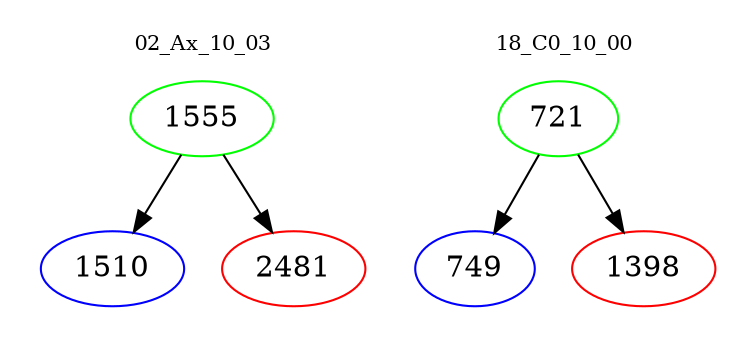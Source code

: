 digraph{
subgraph cluster_0 {
color = white
label = "02_Ax_10_03";
fontsize=10;
T0_1555 [label="1555", color="green"]
T0_1555 -> T0_1510 [color="black"]
T0_1510 [label="1510", color="blue"]
T0_1555 -> T0_2481 [color="black"]
T0_2481 [label="2481", color="red"]
}
subgraph cluster_1 {
color = white
label = "18_C0_10_00";
fontsize=10;
T1_721 [label="721", color="green"]
T1_721 -> T1_749 [color="black"]
T1_749 [label="749", color="blue"]
T1_721 -> T1_1398 [color="black"]
T1_1398 [label="1398", color="red"]
}
}
